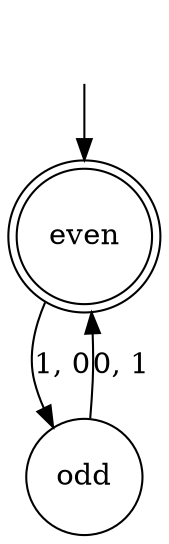 digraph Automaton {

even [shape = doublecircle];

_nil [style = invis];

odd [shape = circle];

_nil -> even;

even -> odd [label = "1, 0"];

odd -> even [label = "0, 1"];

}
